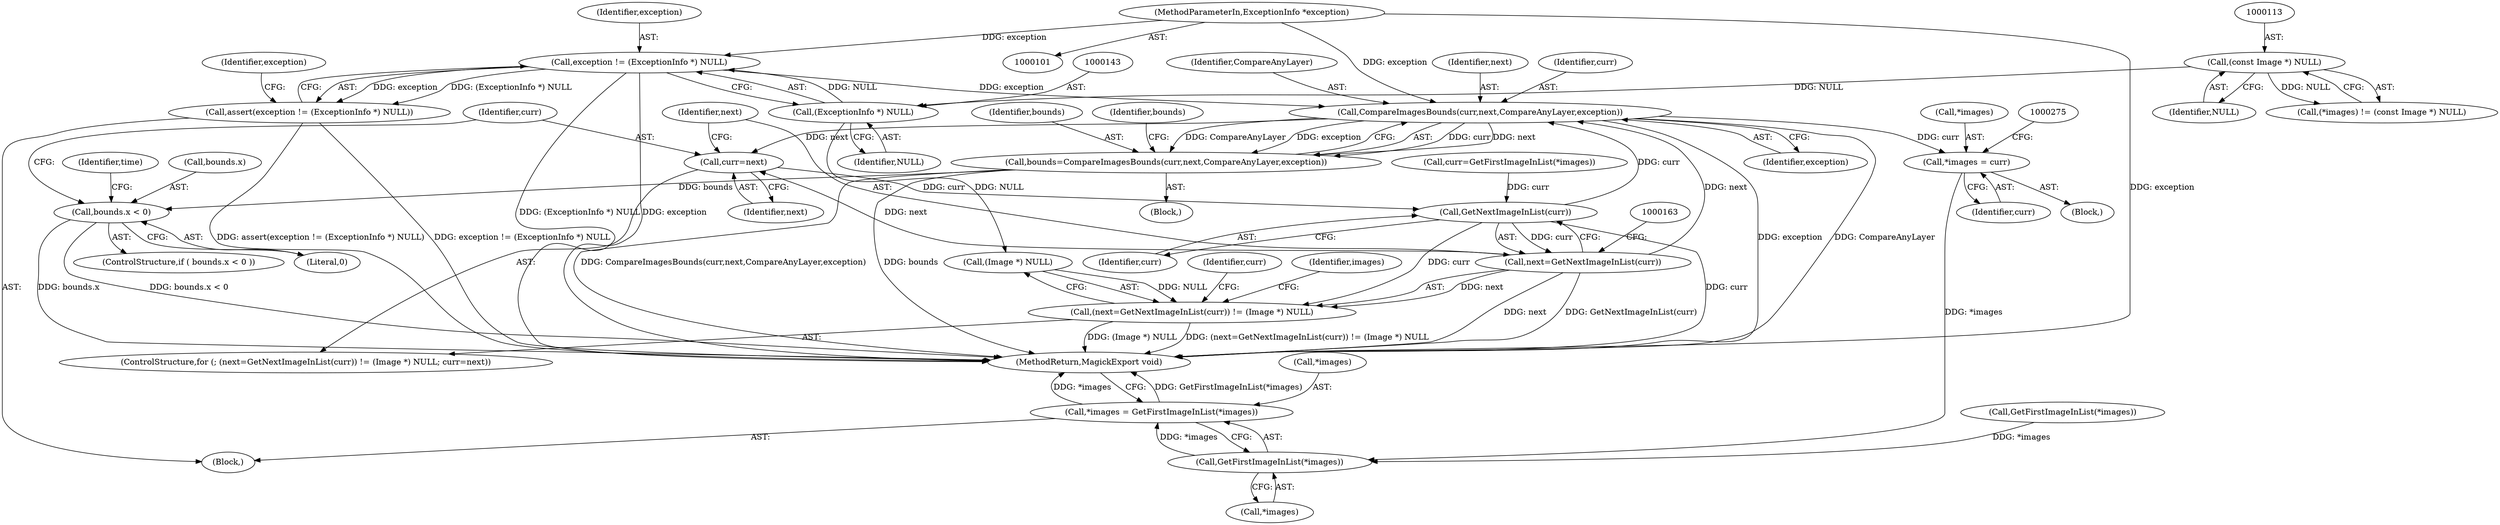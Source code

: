 digraph "1_ImageMagick6_1ddcf2e4f28029a888cadef2e757509ef5047ad8@pointer" {
"1000140" [label="(Call,exception != (ExceptionInfo *) NULL)"];
"1000103" [label="(MethodParameterIn,ExceptionInfo *exception)"];
"1000142" [label="(Call,(ExceptionInfo *) NULL)"];
"1000112" [label="(Call,(const Image *) NULL)"];
"1000139" [label="(Call,assert(exception != (ExceptionInfo *) NULL))"];
"1000212" [label="(Call,CompareImagesBounds(curr,next,CompareAnyLayer,exception))"];
"1000165" [label="(Call,curr=next)"];
"1000160" [label="(Call,GetNextImageInList(curr))"];
"1000157" [label="(Call,(next=GetNextImageInList(curr)) != (Image *) NULL)"];
"1000158" [label="(Call,next=GetNextImageInList(curr))"];
"1000210" [label="(Call,bounds=CompareImagesBounds(curr,next,CompareAnyLayer,exception))"];
"1000218" [label="(Call,bounds.x < 0)"];
"1000270" [label="(Call,*images = curr)"];
"1000281" [label="(Call,GetFirstImageInList(*images))"];
"1000278" [label="(Call,*images = GetFirstImageInList(*images))"];
"1000270" [label="(Call,*images = curr)"];
"1000219" [label="(Call,bounds.x)"];
"1000140" [label="(Call,exception != (ExceptionInfo *) NULL)"];
"1000142" [label="(Call,(ExceptionInfo *) NULL)"];
"1000165" [label="(Call,curr=next)"];
"1000278" [label="(Call,*images = GetFirstImageInList(*images))"];
"1000212" [label="(Call,CompareImagesBounds(curr,next,CompareAnyLayer,exception))"];
"1000161" [label="(Identifier,curr)"];
"1000222" [label="(Literal,0)"];
"1000160" [label="(Call,GetNextImageInList(curr))"];
"1000282" [label="(Call,*images)"];
"1000284" [label="(MethodReturn,MagickExport void)"];
"1000168" [label="(Block,)"];
"1000271" [label="(Call,*images)"];
"1000144" [label="(Identifier,NULL)"];
"1000162" [label="(Call,(Image *) NULL)"];
"1000218" [label="(Call,bounds.x < 0)"];
"1000226" [label="(Identifier,time)"];
"1000166" [label="(Identifier,curr)"];
"1000114" [label="(Identifier,NULL)"];
"1000273" [label="(Identifier,curr)"];
"1000148" [label="(Identifier,exception)"];
"1000167" [label="(Identifier,next)"];
"1000159" [label="(Identifier,next)"];
"1000281" [label="(Call,GetFirstImageInList(*images))"];
"1000214" [label="(Identifier,next)"];
"1000220" [label="(Identifier,bounds)"];
"1000109" [label="(Call,(*images) != (const Image *) NULL)"];
"1000157" [label="(Call,(next=GetNextImageInList(curr)) != (Image *) NULL)"];
"1000223" [label="(Block,)"];
"1000158" [label="(Call,next=GetNextImageInList(curr))"];
"1000112" [label="(Call,(const Image *) NULL)"];
"1000211" [label="(Identifier,bounds)"];
"1000153" [label="(Call,GetFirstImageInList(*images))"];
"1000213" [label="(Identifier,curr)"];
"1000173" [label="(Identifier,curr)"];
"1000156" [label="(ControlStructure,for (; (next=GetNextImageInList(curr)) != (Image *) NULL; curr=next))"];
"1000215" [label="(Identifier,CompareAnyLayer)"];
"1000151" [label="(Call,curr=GetFirstImageInList(*images))"];
"1000216" [label="(Identifier,exception)"];
"1000280" [label="(Identifier,images)"];
"1000141" [label="(Identifier,exception)"];
"1000279" [label="(Call,*images)"];
"1000104" [label="(Block,)"];
"1000139" [label="(Call,assert(exception != (ExceptionInfo *) NULL))"];
"1000103" [label="(MethodParameterIn,ExceptionInfo *exception)"];
"1000210" [label="(Call,bounds=CompareImagesBounds(curr,next,CompareAnyLayer,exception))"];
"1000217" [label="(ControlStructure,if ( bounds.x < 0 ))"];
"1000140" -> "1000139"  [label="AST: "];
"1000140" -> "1000142"  [label="CFG: "];
"1000141" -> "1000140"  [label="AST: "];
"1000142" -> "1000140"  [label="AST: "];
"1000139" -> "1000140"  [label="CFG: "];
"1000140" -> "1000284"  [label="DDG: (ExceptionInfo *) NULL"];
"1000140" -> "1000284"  [label="DDG: exception"];
"1000140" -> "1000139"  [label="DDG: exception"];
"1000140" -> "1000139"  [label="DDG: (ExceptionInfo *) NULL"];
"1000103" -> "1000140"  [label="DDG: exception"];
"1000142" -> "1000140"  [label="DDG: NULL"];
"1000140" -> "1000212"  [label="DDG: exception"];
"1000103" -> "1000101"  [label="AST: "];
"1000103" -> "1000284"  [label="DDG: exception"];
"1000103" -> "1000212"  [label="DDG: exception"];
"1000142" -> "1000144"  [label="CFG: "];
"1000143" -> "1000142"  [label="AST: "];
"1000144" -> "1000142"  [label="AST: "];
"1000112" -> "1000142"  [label="DDG: NULL"];
"1000142" -> "1000162"  [label="DDG: NULL"];
"1000112" -> "1000109"  [label="AST: "];
"1000112" -> "1000114"  [label="CFG: "];
"1000113" -> "1000112"  [label="AST: "];
"1000114" -> "1000112"  [label="AST: "];
"1000109" -> "1000112"  [label="CFG: "];
"1000112" -> "1000109"  [label="DDG: NULL"];
"1000139" -> "1000104"  [label="AST: "];
"1000148" -> "1000139"  [label="CFG: "];
"1000139" -> "1000284"  [label="DDG: exception != (ExceptionInfo *) NULL"];
"1000139" -> "1000284"  [label="DDG: assert(exception != (ExceptionInfo *) NULL)"];
"1000212" -> "1000210"  [label="AST: "];
"1000212" -> "1000216"  [label="CFG: "];
"1000213" -> "1000212"  [label="AST: "];
"1000214" -> "1000212"  [label="AST: "];
"1000215" -> "1000212"  [label="AST: "];
"1000216" -> "1000212"  [label="AST: "];
"1000210" -> "1000212"  [label="CFG: "];
"1000212" -> "1000284"  [label="DDG: exception"];
"1000212" -> "1000284"  [label="DDG: CompareAnyLayer"];
"1000212" -> "1000165"  [label="DDG: next"];
"1000212" -> "1000210"  [label="DDG: curr"];
"1000212" -> "1000210"  [label="DDG: next"];
"1000212" -> "1000210"  [label="DDG: CompareAnyLayer"];
"1000212" -> "1000210"  [label="DDG: exception"];
"1000160" -> "1000212"  [label="DDG: curr"];
"1000158" -> "1000212"  [label="DDG: next"];
"1000212" -> "1000270"  [label="DDG: curr"];
"1000165" -> "1000156"  [label="AST: "];
"1000165" -> "1000167"  [label="CFG: "];
"1000166" -> "1000165"  [label="AST: "];
"1000167" -> "1000165"  [label="AST: "];
"1000159" -> "1000165"  [label="CFG: "];
"1000165" -> "1000160"  [label="DDG: curr"];
"1000158" -> "1000165"  [label="DDG: next"];
"1000160" -> "1000158"  [label="AST: "];
"1000160" -> "1000161"  [label="CFG: "];
"1000161" -> "1000160"  [label="AST: "];
"1000158" -> "1000160"  [label="CFG: "];
"1000160" -> "1000284"  [label="DDG: curr"];
"1000160" -> "1000157"  [label="DDG: curr"];
"1000160" -> "1000158"  [label="DDG: curr"];
"1000151" -> "1000160"  [label="DDG: curr"];
"1000157" -> "1000156"  [label="AST: "];
"1000157" -> "1000162"  [label="CFG: "];
"1000158" -> "1000157"  [label="AST: "];
"1000162" -> "1000157"  [label="AST: "];
"1000173" -> "1000157"  [label="CFG: "];
"1000280" -> "1000157"  [label="CFG: "];
"1000157" -> "1000284"  [label="DDG: (next=GetNextImageInList(curr)) != (Image *) NULL"];
"1000157" -> "1000284"  [label="DDG: (Image *) NULL"];
"1000158" -> "1000157"  [label="DDG: next"];
"1000162" -> "1000157"  [label="DDG: NULL"];
"1000159" -> "1000158"  [label="AST: "];
"1000163" -> "1000158"  [label="CFG: "];
"1000158" -> "1000284"  [label="DDG: next"];
"1000158" -> "1000284"  [label="DDG: GetNextImageInList(curr)"];
"1000210" -> "1000168"  [label="AST: "];
"1000211" -> "1000210"  [label="AST: "];
"1000220" -> "1000210"  [label="CFG: "];
"1000210" -> "1000284"  [label="DDG: CompareImagesBounds(curr,next,CompareAnyLayer,exception)"];
"1000210" -> "1000284"  [label="DDG: bounds"];
"1000210" -> "1000218"  [label="DDG: bounds"];
"1000218" -> "1000217"  [label="AST: "];
"1000218" -> "1000222"  [label="CFG: "];
"1000219" -> "1000218"  [label="AST: "];
"1000222" -> "1000218"  [label="AST: "];
"1000226" -> "1000218"  [label="CFG: "];
"1000166" -> "1000218"  [label="CFG: "];
"1000218" -> "1000284"  [label="DDG: bounds.x"];
"1000218" -> "1000284"  [label="DDG: bounds.x < 0"];
"1000270" -> "1000223"  [label="AST: "];
"1000270" -> "1000273"  [label="CFG: "];
"1000271" -> "1000270"  [label="AST: "];
"1000273" -> "1000270"  [label="AST: "];
"1000275" -> "1000270"  [label="CFG: "];
"1000270" -> "1000281"  [label="DDG: *images"];
"1000281" -> "1000278"  [label="AST: "];
"1000281" -> "1000282"  [label="CFG: "];
"1000282" -> "1000281"  [label="AST: "];
"1000278" -> "1000281"  [label="CFG: "];
"1000281" -> "1000278"  [label="DDG: *images"];
"1000153" -> "1000281"  [label="DDG: *images"];
"1000278" -> "1000104"  [label="AST: "];
"1000279" -> "1000278"  [label="AST: "];
"1000284" -> "1000278"  [label="CFG: "];
"1000278" -> "1000284"  [label="DDG: GetFirstImageInList(*images)"];
"1000278" -> "1000284"  [label="DDG: *images"];
}
